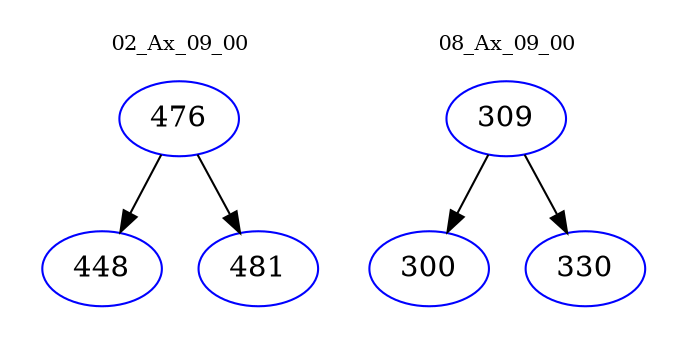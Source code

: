 digraph{
subgraph cluster_0 {
color = white
label = "02_Ax_09_00";
fontsize=10;
T0_476 [label="476", color="blue"]
T0_476 -> T0_448 [color="black"]
T0_448 [label="448", color="blue"]
T0_476 -> T0_481 [color="black"]
T0_481 [label="481", color="blue"]
}
subgraph cluster_1 {
color = white
label = "08_Ax_09_00";
fontsize=10;
T1_309 [label="309", color="blue"]
T1_309 -> T1_300 [color="black"]
T1_300 [label="300", color="blue"]
T1_309 -> T1_330 [color="black"]
T1_330 [label="330", color="blue"]
}
}
